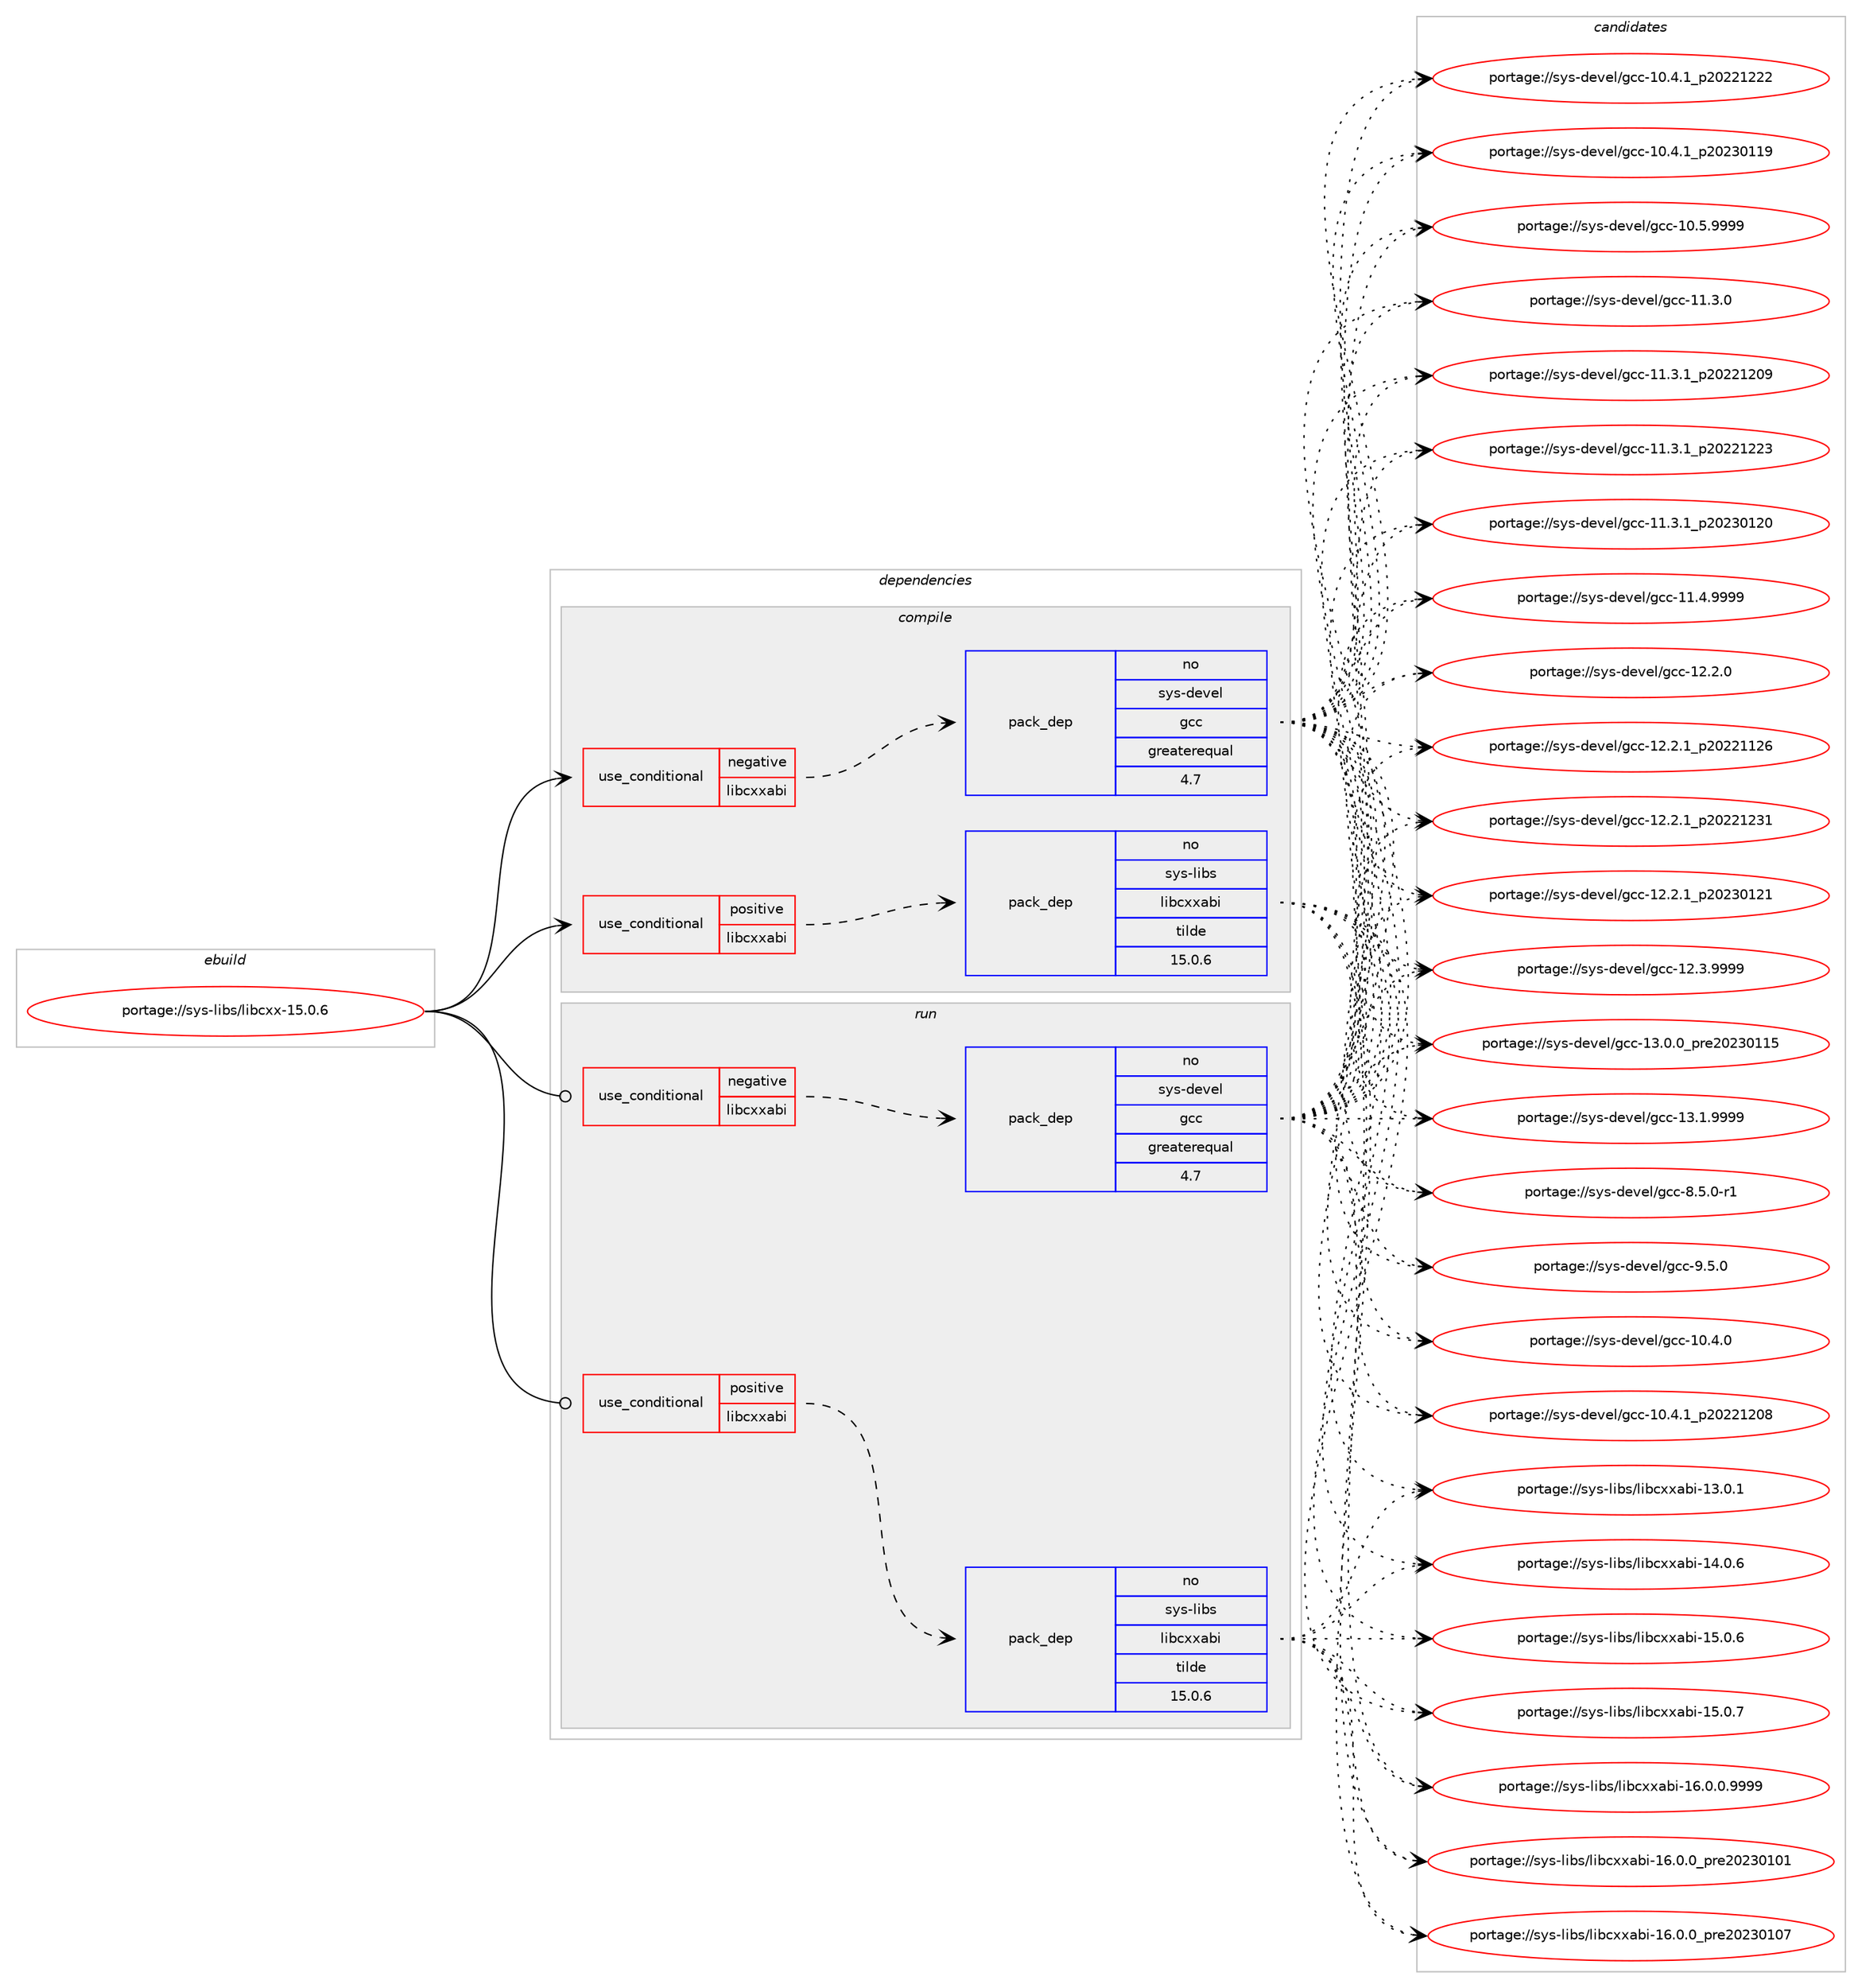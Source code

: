 digraph prolog {

# *************
# Graph options
# *************

newrank=true;
concentrate=true;
compound=true;
graph [rankdir=LR,fontname=Helvetica,fontsize=10,ranksep=1.5];#, ranksep=2.5, nodesep=0.2];
edge  [arrowhead=vee];
node  [fontname=Helvetica,fontsize=10];

# **********
# The ebuild
# **********

subgraph cluster_leftcol {
color=gray;
rank=same;
label=<<i>ebuild</i>>;
id [label="portage://sys-libs/libcxx-15.0.6", color=red, width=4, href="../sys-libs/libcxx-15.0.6.svg"];
}

# ****************
# The dependencies
# ****************

subgraph cluster_midcol {
color=gray;
label=<<i>dependencies</i>>;
subgraph cluster_compile {
fillcolor="#eeeeee";
style=filled;
label=<<i>compile</i>>;
subgraph cond5433 {
dependency8350 [label=<<TABLE BORDER="0" CELLBORDER="1" CELLSPACING="0" CELLPADDING="4"><TR><TD ROWSPAN="3" CELLPADDING="10">use_conditional</TD></TR><TR><TD>negative</TD></TR><TR><TD>libcxxabi</TD></TR></TABLE>>, shape=none, color=red];
subgraph pack2852 {
dependency8351 [label=<<TABLE BORDER="0" CELLBORDER="1" CELLSPACING="0" CELLPADDING="4" WIDTH="220"><TR><TD ROWSPAN="6" CELLPADDING="30">pack_dep</TD></TR><TR><TD WIDTH="110">no</TD></TR><TR><TD>sys-devel</TD></TR><TR><TD>gcc</TD></TR><TR><TD>greaterequal</TD></TR><TR><TD>4.7</TD></TR></TABLE>>, shape=none, color=blue];
}
dependency8350:e -> dependency8351:w [weight=20,style="dashed",arrowhead="vee"];
}
id:e -> dependency8350:w [weight=20,style="solid",arrowhead="vee"];
subgraph cond5434 {
dependency8352 [label=<<TABLE BORDER="0" CELLBORDER="1" CELLSPACING="0" CELLPADDING="4"><TR><TD ROWSPAN="3" CELLPADDING="10">use_conditional</TD></TR><TR><TD>positive</TD></TR><TR><TD>libcxxabi</TD></TR></TABLE>>, shape=none, color=red];
subgraph pack2853 {
dependency8353 [label=<<TABLE BORDER="0" CELLBORDER="1" CELLSPACING="0" CELLPADDING="4" WIDTH="220"><TR><TD ROWSPAN="6" CELLPADDING="30">pack_dep</TD></TR><TR><TD WIDTH="110">no</TD></TR><TR><TD>sys-libs</TD></TR><TR><TD>libcxxabi</TD></TR><TR><TD>tilde</TD></TR><TR><TD>15.0.6</TD></TR></TABLE>>, shape=none, color=blue];
}
dependency8352:e -> dependency8353:w [weight=20,style="dashed",arrowhead="vee"];
}
id:e -> dependency8352:w [weight=20,style="solid",arrowhead="vee"];
# *** BEGIN UNKNOWN DEPENDENCY TYPE (TODO) ***
# id -> package_dependency(portage://sys-libs/libcxx-15.0.6,install,no,sys-devel,llvm,none,[,,],[slot(15)],[])
# *** END UNKNOWN DEPENDENCY TYPE (TODO) ***

# *** BEGIN UNKNOWN DEPENDENCY TYPE (TODO) ***
# id -> package_dependency(portage://sys-libs/libcxx-15.0.6,install,strong,sys-devel,llvm,none,[,,],[slot(0)],[])
# *** END UNKNOWN DEPENDENCY TYPE (TODO) ***

}
subgraph cluster_compileandrun {
fillcolor="#eeeeee";
style=filled;
label=<<i>compile and run</i>>;
}
subgraph cluster_run {
fillcolor="#eeeeee";
style=filled;
label=<<i>run</i>>;
subgraph cond5435 {
dependency8354 [label=<<TABLE BORDER="0" CELLBORDER="1" CELLSPACING="0" CELLPADDING="4"><TR><TD ROWSPAN="3" CELLPADDING="10">use_conditional</TD></TR><TR><TD>negative</TD></TR><TR><TD>libcxxabi</TD></TR></TABLE>>, shape=none, color=red];
subgraph pack2854 {
dependency8355 [label=<<TABLE BORDER="0" CELLBORDER="1" CELLSPACING="0" CELLPADDING="4" WIDTH="220"><TR><TD ROWSPAN="6" CELLPADDING="30">pack_dep</TD></TR><TR><TD WIDTH="110">no</TD></TR><TR><TD>sys-devel</TD></TR><TR><TD>gcc</TD></TR><TR><TD>greaterequal</TD></TR><TR><TD>4.7</TD></TR></TABLE>>, shape=none, color=blue];
}
dependency8354:e -> dependency8355:w [weight=20,style="dashed",arrowhead="vee"];
}
id:e -> dependency8354:w [weight=20,style="solid",arrowhead="odot"];
subgraph cond5436 {
dependency8356 [label=<<TABLE BORDER="0" CELLBORDER="1" CELLSPACING="0" CELLPADDING="4"><TR><TD ROWSPAN="3" CELLPADDING="10">use_conditional</TD></TR><TR><TD>positive</TD></TR><TR><TD>libcxxabi</TD></TR></TABLE>>, shape=none, color=red];
subgraph pack2855 {
dependency8357 [label=<<TABLE BORDER="0" CELLBORDER="1" CELLSPACING="0" CELLPADDING="4" WIDTH="220"><TR><TD ROWSPAN="6" CELLPADDING="30">pack_dep</TD></TR><TR><TD WIDTH="110">no</TD></TR><TR><TD>sys-libs</TD></TR><TR><TD>libcxxabi</TD></TR><TR><TD>tilde</TD></TR><TR><TD>15.0.6</TD></TR></TABLE>>, shape=none, color=blue];
}
dependency8356:e -> dependency8357:w [weight=20,style="dashed",arrowhead="vee"];
}
id:e -> dependency8356:w [weight=20,style="solid",arrowhead="odot"];
}
}

# **************
# The candidates
# **************

subgraph cluster_choices {
rank=same;
color=gray;
label=<<i>candidates</i>>;

subgraph choice2852 {
color=black;
nodesep=1;
choice1151211154510010111810110847103999945494846524648 [label="portage://sys-devel/gcc-10.4.0", color=red, width=4,href="../sys-devel/gcc-10.4.0.svg"];
choice1151211154510010111810110847103999945494846524649951125048505049504856 [label="portage://sys-devel/gcc-10.4.1_p20221208", color=red, width=4,href="../sys-devel/gcc-10.4.1_p20221208.svg"];
choice1151211154510010111810110847103999945494846524649951125048505049505050 [label="portage://sys-devel/gcc-10.4.1_p20221222", color=red, width=4,href="../sys-devel/gcc-10.4.1_p20221222.svg"];
choice1151211154510010111810110847103999945494846524649951125048505148494957 [label="portage://sys-devel/gcc-10.4.1_p20230119", color=red, width=4,href="../sys-devel/gcc-10.4.1_p20230119.svg"];
choice1151211154510010111810110847103999945494846534657575757 [label="portage://sys-devel/gcc-10.5.9999", color=red, width=4,href="../sys-devel/gcc-10.5.9999.svg"];
choice1151211154510010111810110847103999945494946514648 [label="portage://sys-devel/gcc-11.3.0", color=red, width=4,href="../sys-devel/gcc-11.3.0.svg"];
choice1151211154510010111810110847103999945494946514649951125048505049504857 [label="portage://sys-devel/gcc-11.3.1_p20221209", color=red, width=4,href="../sys-devel/gcc-11.3.1_p20221209.svg"];
choice1151211154510010111810110847103999945494946514649951125048505049505051 [label="portage://sys-devel/gcc-11.3.1_p20221223", color=red, width=4,href="../sys-devel/gcc-11.3.1_p20221223.svg"];
choice1151211154510010111810110847103999945494946514649951125048505148495048 [label="portage://sys-devel/gcc-11.3.1_p20230120", color=red, width=4,href="../sys-devel/gcc-11.3.1_p20230120.svg"];
choice1151211154510010111810110847103999945494946524657575757 [label="portage://sys-devel/gcc-11.4.9999", color=red, width=4,href="../sys-devel/gcc-11.4.9999.svg"];
choice1151211154510010111810110847103999945495046504648 [label="portage://sys-devel/gcc-12.2.0", color=red, width=4,href="../sys-devel/gcc-12.2.0.svg"];
choice1151211154510010111810110847103999945495046504649951125048505049495054 [label="portage://sys-devel/gcc-12.2.1_p20221126", color=red, width=4,href="../sys-devel/gcc-12.2.1_p20221126.svg"];
choice1151211154510010111810110847103999945495046504649951125048505049505149 [label="portage://sys-devel/gcc-12.2.1_p20221231", color=red, width=4,href="../sys-devel/gcc-12.2.1_p20221231.svg"];
choice1151211154510010111810110847103999945495046504649951125048505148495049 [label="portage://sys-devel/gcc-12.2.1_p20230121", color=red, width=4,href="../sys-devel/gcc-12.2.1_p20230121.svg"];
choice1151211154510010111810110847103999945495046514657575757 [label="portage://sys-devel/gcc-12.3.9999", color=red, width=4,href="../sys-devel/gcc-12.3.9999.svg"];
choice1151211154510010111810110847103999945495146484648951121141015048505148494953 [label="portage://sys-devel/gcc-13.0.0_pre20230115", color=red, width=4,href="../sys-devel/gcc-13.0.0_pre20230115.svg"];
choice1151211154510010111810110847103999945495146494657575757 [label="portage://sys-devel/gcc-13.1.9999", color=red, width=4,href="../sys-devel/gcc-13.1.9999.svg"];
choice115121115451001011181011084710399994556465346484511449 [label="portage://sys-devel/gcc-8.5.0-r1", color=red, width=4,href="../sys-devel/gcc-8.5.0-r1.svg"];
choice11512111545100101118101108471039999455746534648 [label="portage://sys-devel/gcc-9.5.0", color=red, width=4,href="../sys-devel/gcc-9.5.0.svg"];
dependency8351:e -> choice1151211154510010111810110847103999945494846524648:w [style=dotted,weight="100"];
dependency8351:e -> choice1151211154510010111810110847103999945494846524649951125048505049504856:w [style=dotted,weight="100"];
dependency8351:e -> choice1151211154510010111810110847103999945494846524649951125048505049505050:w [style=dotted,weight="100"];
dependency8351:e -> choice1151211154510010111810110847103999945494846524649951125048505148494957:w [style=dotted,weight="100"];
dependency8351:e -> choice1151211154510010111810110847103999945494846534657575757:w [style=dotted,weight="100"];
dependency8351:e -> choice1151211154510010111810110847103999945494946514648:w [style=dotted,weight="100"];
dependency8351:e -> choice1151211154510010111810110847103999945494946514649951125048505049504857:w [style=dotted,weight="100"];
dependency8351:e -> choice1151211154510010111810110847103999945494946514649951125048505049505051:w [style=dotted,weight="100"];
dependency8351:e -> choice1151211154510010111810110847103999945494946514649951125048505148495048:w [style=dotted,weight="100"];
dependency8351:e -> choice1151211154510010111810110847103999945494946524657575757:w [style=dotted,weight="100"];
dependency8351:e -> choice1151211154510010111810110847103999945495046504648:w [style=dotted,weight="100"];
dependency8351:e -> choice1151211154510010111810110847103999945495046504649951125048505049495054:w [style=dotted,weight="100"];
dependency8351:e -> choice1151211154510010111810110847103999945495046504649951125048505049505149:w [style=dotted,weight="100"];
dependency8351:e -> choice1151211154510010111810110847103999945495046504649951125048505148495049:w [style=dotted,weight="100"];
dependency8351:e -> choice1151211154510010111810110847103999945495046514657575757:w [style=dotted,weight="100"];
dependency8351:e -> choice1151211154510010111810110847103999945495146484648951121141015048505148494953:w [style=dotted,weight="100"];
dependency8351:e -> choice1151211154510010111810110847103999945495146494657575757:w [style=dotted,weight="100"];
dependency8351:e -> choice115121115451001011181011084710399994556465346484511449:w [style=dotted,weight="100"];
dependency8351:e -> choice11512111545100101118101108471039999455746534648:w [style=dotted,weight="100"];
}
subgraph choice2853 {
color=black;
nodesep=1;
choice1151211154510810598115471081059899120120979810545495146484649 [label="portage://sys-libs/libcxxabi-13.0.1", color=red, width=4,href="../sys-libs/libcxxabi-13.0.1.svg"];
choice1151211154510810598115471081059899120120979810545495246484654 [label="portage://sys-libs/libcxxabi-14.0.6", color=red, width=4,href="../sys-libs/libcxxabi-14.0.6.svg"];
choice1151211154510810598115471081059899120120979810545495346484654 [label="portage://sys-libs/libcxxabi-15.0.6", color=red, width=4,href="../sys-libs/libcxxabi-15.0.6.svg"];
choice1151211154510810598115471081059899120120979810545495346484655 [label="portage://sys-libs/libcxxabi-15.0.7", color=red, width=4,href="../sys-libs/libcxxabi-15.0.7.svg"];
choice11512111545108105981154710810598991201209798105454954464846484657575757 [label="portage://sys-libs/libcxxabi-16.0.0.9999", color=red, width=4,href="../sys-libs/libcxxabi-16.0.0.9999.svg"];
choice1151211154510810598115471081059899120120979810545495446484648951121141015048505148494849 [label="portage://sys-libs/libcxxabi-16.0.0_pre20230101", color=red, width=4,href="../sys-libs/libcxxabi-16.0.0_pre20230101.svg"];
choice1151211154510810598115471081059899120120979810545495446484648951121141015048505148494855 [label="portage://sys-libs/libcxxabi-16.0.0_pre20230107", color=red, width=4,href="../sys-libs/libcxxabi-16.0.0_pre20230107.svg"];
dependency8353:e -> choice1151211154510810598115471081059899120120979810545495146484649:w [style=dotted,weight="100"];
dependency8353:e -> choice1151211154510810598115471081059899120120979810545495246484654:w [style=dotted,weight="100"];
dependency8353:e -> choice1151211154510810598115471081059899120120979810545495346484654:w [style=dotted,weight="100"];
dependency8353:e -> choice1151211154510810598115471081059899120120979810545495346484655:w [style=dotted,weight="100"];
dependency8353:e -> choice11512111545108105981154710810598991201209798105454954464846484657575757:w [style=dotted,weight="100"];
dependency8353:e -> choice1151211154510810598115471081059899120120979810545495446484648951121141015048505148494849:w [style=dotted,weight="100"];
dependency8353:e -> choice1151211154510810598115471081059899120120979810545495446484648951121141015048505148494855:w [style=dotted,weight="100"];
}
subgraph choice2854 {
color=black;
nodesep=1;
choice1151211154510010111810110847103999945494846524648 [label="portage://sys-devel/gcc-10.4.0", color=red, width=4,href="../sys-devel/gcc-10.4.0.svg"];
choice1151211154510010111810110847103999945494846524649951125048505049504856 [label="portage://sys-devel/gcc-10.4.1_p20221208", color=red, width=4,href="../sys-devel/gcc-10.4.1_p20221208.svg"];
choice1151211154510010111810110847103999945494846524649951125048505049505050 [label="portage://sys-devel/gcc-10.4.1_p20221222", color=red, width=4,href="../sys-devel/gcc-10.4.1_p20221222.svg"];
choice1151211154510010111810110847103999945494846524649951125048505148494957 [label="portage://sys-devel/gcc-10.4.1_p20230119", color=red, width=4,href="../sys-devel/gcc-10.4.1_p20230119.svg"];
choice1151211154510010111810110847103999945494846534657575757 [label="portage://sys-devel/gcc-10.5.9999", color=red, width=4,href="../sys-devel/gcc-10.5.9999.svg"];
choice1151211154510010111810110847103999945494946514648 [label="portage://sys-devel/gcc-11.3.0", color=red, width=4,href="../sys-devel/gcc-11.3.0.svg"];
choice1151211154510010111810110847103999945494946514649951125048505049504857 [label="portage://sys-devel/gcc-11.3.1_p20221209", color=red, width=4,href="../sys-devel/gcc-11.3.1_p20221209.svg"];
choice1151211154510010111810110847103999945494946514649951125048505049505051 [label="portage://sys-devel/gcc-11.3.1_p20221223", color=red, width=4,href="../sys-devel/gcc-11.3.1_p20221223.svg"];
choice1151211154510010111810110847103999945494946514649951125048505148495048 [label="portage://sys-devel/gcc-11.3.1_p20230120", color=red, width=4,href="../sys-devel/gcc-11.3.1_p20230120.svg"];
choice1151211154510010111810110847103999945494946524657575757 [label="portage://sys-devel/gcc-11.4.9999", color=red, width=4,href="../sys-devel/gcc-11.4.9999.svg"];
choice1151211154510010111810110847103999945495046504648 [label="portage://sys-devel/gcc-12.2.0", color=red, width=4,href="../sys-devel/gcc-12.2.0.svg"];
choice1151211154510010111810110847103999945495046504649951125048505049495054 [label="portage://sys-devel/gcc-12.2.1_p20221126", color=red, width=4,href="../sys-devel/gcc-12.2.1_p20221126.svg"];
choice1151211154510010111810110847103999945495046504649951125048505049505149 [label="portage://sys-devel/gcc-12.2.1_p20221231", color=red, width=4,href="../sys-devel/gcc-12.2.1_p20221231.svg"];
choice1151211154510010111810110847103999945495046504649951125048505148495049 [label="portage://sys-devel/gcc-12.2.1_p20230121", color=red, width=4,href="../sys-devel/gcc-12.2.1_p20230121.svg"];
choice1151211154510010111810110847103999945495046514657575757 [label="portage://sys-devel/gcc-12.3.9999", color=red, width=4,href="../sys-devel/gcc-12.3.9999.svg"];
choice1151211154510010111810110847103999945495146484648951121141015048505148494953 [label="portage://sys-devel/gcc-13.0.0_pre20230115", color=red, width=4,href="../sys-devel/gcc-13.0.0_pre20230115.svg"];
choice1151211154510010111810110847103999945495146494657575757 [label="portage://sys-devel/gcc-13.1.9999", color=red, width=4,href="../sys-devel/gcc-13.1.9999.svg"];
choice115121115451001011181011084710399994556465346484511449 [label="portage://sys-devel/gcc-8.5.0-r1", color=red, width=4,href="../sys-devel/gcc-8.5.0-r1.svg"];
choice11512111545100101118101108471039999455746534648 [label="portage://sys-devel/gcc-9.5.0", color=red, width=4,href="../sys-devel/gcc-9.5.0.svg"];
dependency8355:e -> choice1151211154510010111810110847103999945494846524648:w [style=dotted,weight="100"];
dependency8355:e -> choice1151211154510010111810110847103999945494846524649951125048505049504856:w [style=dotted,weight="100"];
dependency8355:e -> choice1151211154510010111810110847103999945494846524649951125048505049505050:w [style=dotted,weight="100"];
dependency8355:e -> choice1151211154510010111810110847103999945494846524649951125048505148494957:w [style=dotted,weight="100"];
dependency8355:e -> choice1151211154510010111810110847103999945494846534657575757:w [style=dotted,weight="100"];
dependency8355:e -> choice1151211154510010111810110847103999945494946514648:w [style=dotted,weight="100"];
dependency8355:e -> choice1151211154510010111810110847103999945494946514649951125048505049504857:w [style=dotted,weight="100"];
dependency8355:e -> choice1151211154510010111810110847103999945494946514649951125048505049505051:w [style=dotted,weight="100"];
dependency8355:e -> choice1151211154510010111810110847103999945494946514649951125048505148495048:w [style=dotted,weight="100"];
dependency8355:e -> choice1151211154510010111810110847103999945494946524657575757:w [style=dotted,weight="100"];
dependency8355:e -> choice1151211154510010111810110847103999945495046504648:w [style=dotted,weight="100"];
dependency8355:e -> choice1151211154510010111810110847103999945495046504649951125048505049495054:w [style=dotted,weight="100"];
dependency8355:e -> choice1151211154510010111810110847103999945495046504649951125048505049505149:w [style=dotted,weight="100"];
dependency8355:e -> choice1151211154510010111810110847103999945495046504649951125048505148495049:w [style=dotted,weight="100"];
dependency8355:e -> choice1151211154510010111810110847103999945495046514657575757:w [style=dotted,weight="100"];
dependency8355:e -> choice1151211154510010111810110847103999945495146484648951121141015048505148494953:w [style=dotted,weight="100"];
dependency8355:e -> choice1151211154510010111810110847103999945495146494657575757:w [style=dotted,weight="100"];
dependency8355:e -> choice115121115451001011181011084710399994556465346484511449:w [style=dotted,weight="100"];
dependency8355:e -> choice11512111545100101118101108471039999455746534648:w [style=dotted,weight="100"];
}
subgraph choice2855 {
color=black;
nodesep=1;
choice1151211154510810598115471081059899120120979810545495146484649 [label="portage://sys-libs/libcxxabi-13.0.1", color=red, width=4,href="../sys-libs/libcxxabi-13.0.1.svg"];
choice1151211154510810598115471081059899120120979810545495246484654 [label="portage://sys-libs/libcxxabi-14.0.6", color=red, width=4,href="../sys-libs/libcxxabi-14.0.6.svg"];
choice1151211154510810598115471081059899120120979810545495346484654 [label="portage://sys-libs/libcxxabi-15.0.6", color=red, width=4,href="../sys-libs/libcxxabi-15.0.6.svg"];
choice1151211154510810598115471081059899120120979810545495346484655 [label="portage://sys-libs/libcxxabi-15.0.7", color=red, width=4,href="../sys-libs/libcxxabi-15.0.7.svg"];
choice11512111545108105981154710810598991201209798105454954464846484657575757 [label="portage://sys-libs/libcxxabi-16.0.0.9999", color=red, width=4,href="../sys-libs/libcxxabi-16.0.0.9999.svg"];
choice1151211154510810598115471081059899120120979810545495446484648951121141015048505148494849 [label="portage://sys-libs/libcxxabi-16.0.0_pre20230101", color=red, width=4,href="../sys-libs/libcxxabi-16.0.0_pre20230101.svg"];
choice1151211154510810598115471081059899120120979810545495446484648951121141015048505148494855 [label="portage://sys-libs/libcxxabi-16.0.0_pre20230107", color=red, width=4,href="../sys-libs/libcxxabi-16.0.0_pre20230107.svg"];
dependency8357:e -> choice1151211154510810598115471081059899120120979810545495146484649:w [style=dotted,weight="100"];
dependency8357:e -> choice1151211154510810598115471081059899120120979810545495246484654:w [style=dotted,weight="100"];
dependency8357:e -> choice1151211154510810598115471081059899120120979810545495346484654:w [style=dotted,weight="100"];
dependency8357:e -> choice1151211154510810598115471081059899120120979810545495346484655:w [style=dotted,weight="100"];
dependency8357:e -> choice11512111545108105981154710810598991201209798105454954464846484657575757:w [style=dotted,weight="100"];
dependency8357:e -> choice1151211154510810598115471081059899120120979810545495446484648951121141015048505148494849:w [style=dotted,weight="100"];
dependency8357:e -> choice1151211154510810598115471081059899120120979810545495446484648951121141015048505148494855:w [style=dotted,weight="100"];
}
}

}
